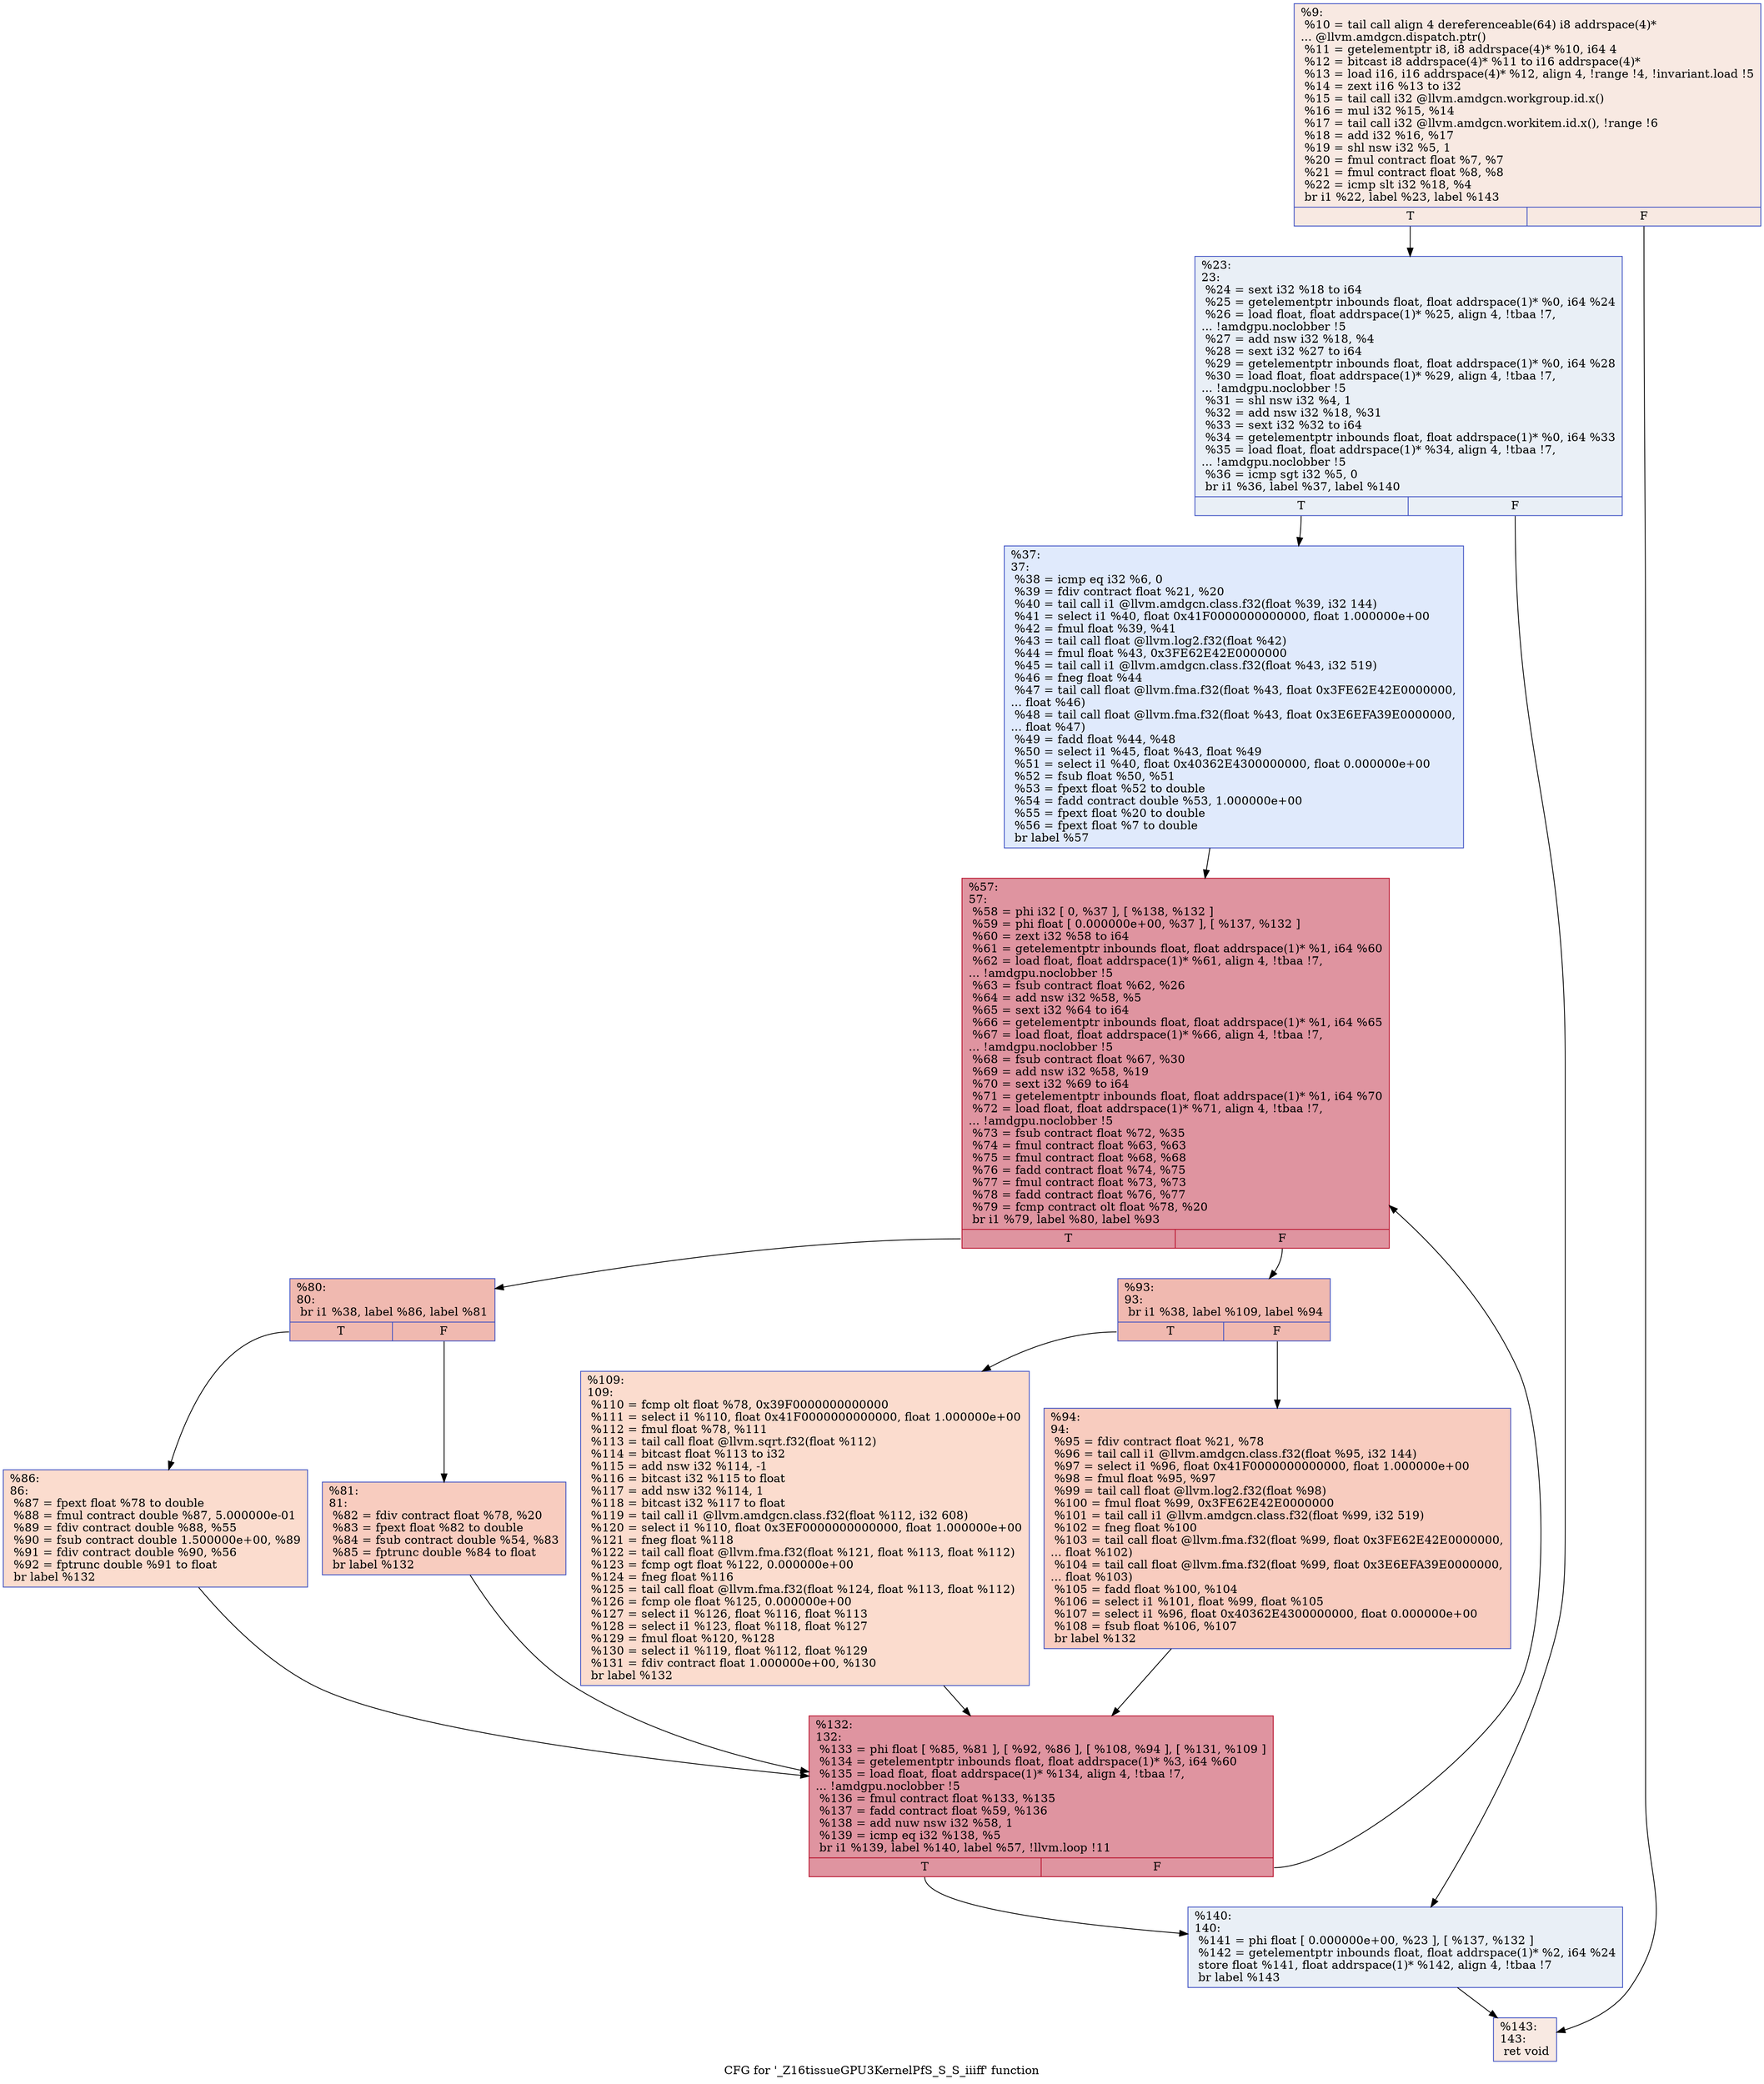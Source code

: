 digraph "CFG for '_Z16tissueGPU3KernelPfS_S_S_iiiff' function" {
	label="CFG for '_Z16tissueGPU3KernelPfS_S_S_iiiff' function";

	Node0x45f80a0 [shape=record,color="#3d50c3ff", style=filled, fillcolor="#efcebd70",label="{%9:\l  %10 = tail call align 4 dereferenceable(64) i8 addrspace(4)*\l... @llvm.amdgcn.dispatch.ptr()\l  %11 = getelementptr i8, i8 addrspace(4)* %10, i64 4\l  %12 = bitcast i8 addrspace(4)* %11 to i16 addrspace(4)*\l  %13 = load i16, i16 addrspace(4)* %12, align 4, !range !4, !invariant.load !5\l  %14 = zext i16 %13 to i32\l  %15 = tail call i32 @llvm.amdgcn.workgroup.id.x()\l  %16 = mul i32 %15, %14\l  %17 = tail call i32 @llvm.amdgcn.workitem.id.x(), !range !6\l  %18 = add i32 %16, %17\l  %19 = shl nsw i32 %5, 1\l  %20 = fmul contract float %7, %7\l  %21 = fmul contract float %8, %8\l  %22 = icmp slt i32 %18, %4\l  br i1 %22, label %23, label %143\l|{<s0>T|<s1>F}}"];
	Node0x45f80a0:s0 -> Node0x45face0;
	Node0x45f80a0:s1 -> Node0x45fad70;
	Node0x45face0 [shape=record,color="#3d50c3ff", style=filled, fillcolor="#cedaeb70",label="{%23:\l23:                                               \l  %24 = sext i32 %18 to i64\l  %25 = getelementptr inbounds float, float addrspace(1)* %0, i64 %24\l  %26 = load float, float addrspace(1)* %25, align 4, !tbaa !7,\l... !amdgpu.noclobber !5\l  %27 = add nsw i32 %18, %4\l  %28 = sext i32 %27 to i64\l  %29 = getelementptr inbounds float, float addrspace(1)* %0, i64 %28\l  %30 = load float, float addrspace(1)* %29, align 4, !tbaa !7,\l... !amdgpu.noclobber !5\l  %31 = shl nsw i32 %4, 1\l  %32 = add nsw i32 %18, %31\l  %33 = sext i32 %32 to i64\l  %34 = getelementptr inbounds float, float addrspace(1)* %0, i64 %33\l  %35 = load float, float addrspace(1)* %34, align 4, !tbaa !7,\l... !amdgpu.noclobber !5\l  %36 = icmp sgt i32 %5, 0\l  br i1 %36, label %37, label %140\l|{<s0>T|<s1>F}}"];
	Node0x45face0:s0 -> Node0x45fc4c0;
	Node0x45face0:s1 -> Node0x45fc550;
	Node0x45fc4c0 [shape=record,color="#3d50c3ff", style=filled, fillcolor="#b9d0f970",label="{%37:\l37:                                               \l  %38 = icmp eq i32 %6, 0\l  %39 = fdiv contract float %21, %20\l  %40 = tail call i1 @llvm.amdgcn.class.f32(float %39, i32 144)\l  %41 = select i1 %40, float 0x41F0000000000000, float 1.000000e+00\l  %42 = fmul float %39, %41\l  %43 = tail call float @llvm.log2.f32(float %42)\l  %44 = fmul float %43, 0x3FE62E42E0000000\l  %45 = tail call i1 @llvm.amdgcn.class.f32(float %43, i32 519)\l  %46 = fneg float %44\l  %47 = tail call float @llvm.fma.f32(float %43, float 0x3FE62E42E0000000,\l... float %46)\l  %48 = tail call float @llvm.fma.f32(float %43, float 0x3E6EFA39E0000000,\l... float %47)\l  %49 = fadd float %44, %48\l  %50 = select i1 %45, float %43, float %49\l  %51 = select i1 %40, float 0x40362E4300000000, float 0.000000e+00\l  %52 = fsub float %50, %51\l  %53 = fpext float %52 to double\l  %54 = fadd contract double %53, 1.000000e+00\l  %55 = fpext float %20 to double\l  %56 = fpext float %7 to double\l  br label %57\l}"];
	Node0x45fc4c0 -> Node0x45fe3d0;
	Node0x45fe3d0 [shape=record,color="#b70d28ff", style=filled, fillcolor="#b70d2870",label="{%57:\l57:                                               \l  %58 = phi i32 [ 0, %37 ], [ %138, %132 ]\l  %59 = phi float [ 0.000000e+00, %37 ], [ %137, %132 ]\l  %60 = zext i32 %58 to i64\l  %61 = getelementptr inbounds float, float addrspace(1)* %1, i64 %60\l  %62 = load float, float addrspace(1)* %61, align 4, !tbaa !7,\l... !amdgpu.noclobber !5\l  %63 = fsub contract float %62, %26\l  %64 = add nsw i32 %58, %5\l  %65 = sext i32 %64 to i64\l  %66 = getelementptr inbounds float, float addrspace(1)* %1, i64 %65\l  %67 = load float, float addrspace(1)* %66, align 4, !tbaa !7,\l... !amdgpu.noclobber !5\l  %68 = fsub contract float %67, %30\l  %69 = add nsw i32 %58, %19\l  %70 = sext i32 %69 to i64\l  %71 = getelementptr inbounds float, float addrspace(1)* %1, i64 %70\l  %72 = load float, float addrspace(1)* %71, align 4, !tbaa !7,\l... !amdgpu.noclobber !5\l  %73 = fsub contract float %72, %35\l  %74 = fmul contract float %63, %63\l  %75 = fmul contract float %68, %68\l  %76 = fadd contract float %74, %75\l  %77 = fmul contract float %73, %73\l  %78 = fadd contract float %76, %77\l  %79 = fcmp contract olt float %78, %20\l  br i1 %79, label %80, label %93\l|{<s0>T|<s1>F}}"];
	Node0x45fe3d0:s0 -> Node0x45ff4d0;
	Node0x45fe3d0:s1 -> Node0x45ff560;
	Node0x45ff4d0 [shape=record,color="#3d50c3ff", style=filled, fillcolor="#de614d70",label="{%80:\l80:                                               \l  br i1 %38, label %86, label %81\l|{<s0>T|<s1>F}}"];
	Node0x45ff4d0:s0 -> Node0x45ff6a0;
	Node0x45ff4d0:s1 -> Node0x45ff6f0;
	Node0x45ff6f0 [shape=record,color="#3d50c3ff", style=filled, fillcolor="#f08b6e70",label="{%81:\l81:                                               \l  %82 = fdiv contract float %78, %20\l  %83 = fpext float %82 to double\l  %84 = fsub contract double %54, %83\l  %85 = fptrunc double %84 to float\l  br label %132\l}"];
	Node0x45ff6f0 -> Node0x45fe4d0;
	Node0x45ff6a0 [shape=record,color="#3d50c3ff", style=filled, fillcolor="#f7af9170",label="{%86:\l86:                                               \l  %87 = fpext float %78 to double\l  %88 = fmul contract double %87, 5.000000e-01\l  %89 = fdiv contract double %88, %55\l  %90 = fsub contract double 1.500000e+00, %89\l  %91 = fdiv contract double %90, %56\l  %92 = fptrunc double %91 to float\l  br label %132\l}"];
	Node0x45ff6a0 -> Node0x45fe4d0;
	Node0x45ff560 [shape=record,color="#3d50c3ff", style=filled, fillcolor="#de614d70",label="{%93:\l93:                                               \l  br i1 %38, label %109, label %94\l|{<s0>T|<s1>F}}"];
	Node0x45ff560:s0 -> Node0x45ffe50;
	Node0x45ff560:s1 -> Node0x45ffea0;
	Node0x45ffea0 [shape=record,color="#3d50c3ff", style=filled, fillcolor="#f08b6e70",label="{%94:\l94:                                               \l  %95 = fdiv contract float %21, %78\l  %96 = tail call i1 @llvm.amdgcn.class.f32(float %95, i32 144)\l  %97 = select i1 %96, float 0x41F0000000000000, float 1.000000e+00\l  %98 = fmul float %95, %97\l  %99 = tail call float @llvm.log2.f32(float %98)\l  %100 = fmul float %99, 0x3FE62E42E0000000\l  %101 = tail call i1 @llvm.amdgcn.class.f32(float %99, i32 519)\l  %102 = fneg float %100\l  %103 = tail call float @llvm.fma.f32(float %99, float 0x3FE62E42E0000000,\l... float %102)\l  %104 = tail call float @llvm.fma.f32(float %99, float 0x3E6EFA39E0000000,\l... float %103)\l  %105 = fadd float %100, %104\l  %106 = select i1 %101, float %99, float %105\l  %107 = select i1 %96, float 0x40362E4300000000, float 0.000000e+00\l  %108 = fsub float %106, %107\l  br label %132\l}"];
	Node0x45ffea0 -> Node0x45fe4d0;
	Node0x45ffe50 [shape=record,color="#3d50c3ff", style=filled, fillcolor="#f7af9170",label="{%109:\l109:                                              \l  %110 = fcmp olt float %78, 0x39F0000000000000\l  %111 = select i1 %110, float 0x41F0000000000000, float 1.000000e+00\l  %112 = fmul float %78, %111\l  %113 = tail call float @llvm.sqrt.f32(float %112)\l  %114 = bitcast float %113 to i32\l  %115 = add nsw i32 %114, -1\l  %116 = bitcast i32 %115 to float\l  %117 = add nsw i32 %114, 1\l  %118 = bitcast i32 %117 to float\l  %119 = tail call i1 @llvm.amdgcn.class.f32(float %112, i32 608)\l  %120 = select i1 %110, float 0x3EF0000000000000, float 1.000000e+00\l  %121 = fneg float %118\l  %122 = tail call float @llvm.fma.f32(float %121, float %113, float %112)\l  %123 = fcmp ogt float %122, 0.000000e+00\l  %124 = fneg float %116\l  %125 = tail call float @llvm.fma.f32(float %124, float %113, float %112)\l  %126 = fcmp ole float %125, 0.000000e+00\l  %127 = select i1 %126, float %116, float %113\l  %128 = select i1 %123, float %118, float %127\l  %129 = fmul float %120, %128\l  %130 = select i1 %119, float %112, float %129\l  %131 = fdiv contract float 1.000000e+00, %130\l  br label %132\l}"];
	Node0x45ffe50 -> Node0x45fe4d0;
	Node0x45fe4d0 [shape=record,color="#b70d28ff", style=filled, fillcolor="#b70d2870",label="{%132:\l132:                                              \l  %133 = phi float [ %85, %81 ], [ %92, %86 ], [ %108, %94 ], [ %131, %109 ]\l  %134 = getelementptr inbounds float, float addrspace(1)* %3, i64 %60\l  %135 = load float, float addrspace(1)* %134, align 4, !tbaa !7,\l... !amdgpu.noclobber !5\l  %136 = fmul contract float %133, %135\l  %137 = fadd contract float %59, %136\l  %138 = add nuw nsw i32 %58, 1\l  %139 = icmp eq i32 %138, %5\l  br i1 %139, label %140, label %57, !llvm.loop !11\l|{<s0>T|<s1>F}}"];
	Node0x45fe4d0:s0 -> Node0x45fc550;
	Node0x45fe4d0:s1 -> Node0x45fe3d0;
	Node0x45fc550 [shape=record,color="#3d50c3ff", style=filled, fillcolor="#cedaeb70",label="{%140:\l140:                                              \l  %141 = phi float [ 0.000000e+00, %23 ], [ %137, %132 ]\l  %142 = getelementptr inbounds float, float addrspace(1)* %2, i64 %24\l  store float %141, float addrspace(1)* %142, align 4, !tbaa !7\l  br label %143\l}"];
	Node0x45fc550 -> Node0x45fad70;
	Node0x45fad70 [shape=record,color="#3d50c3ff", style=filled, fillcolor="#efcebd70",label="{%143:\l143:                                              \l  ret void\l}"];
}
